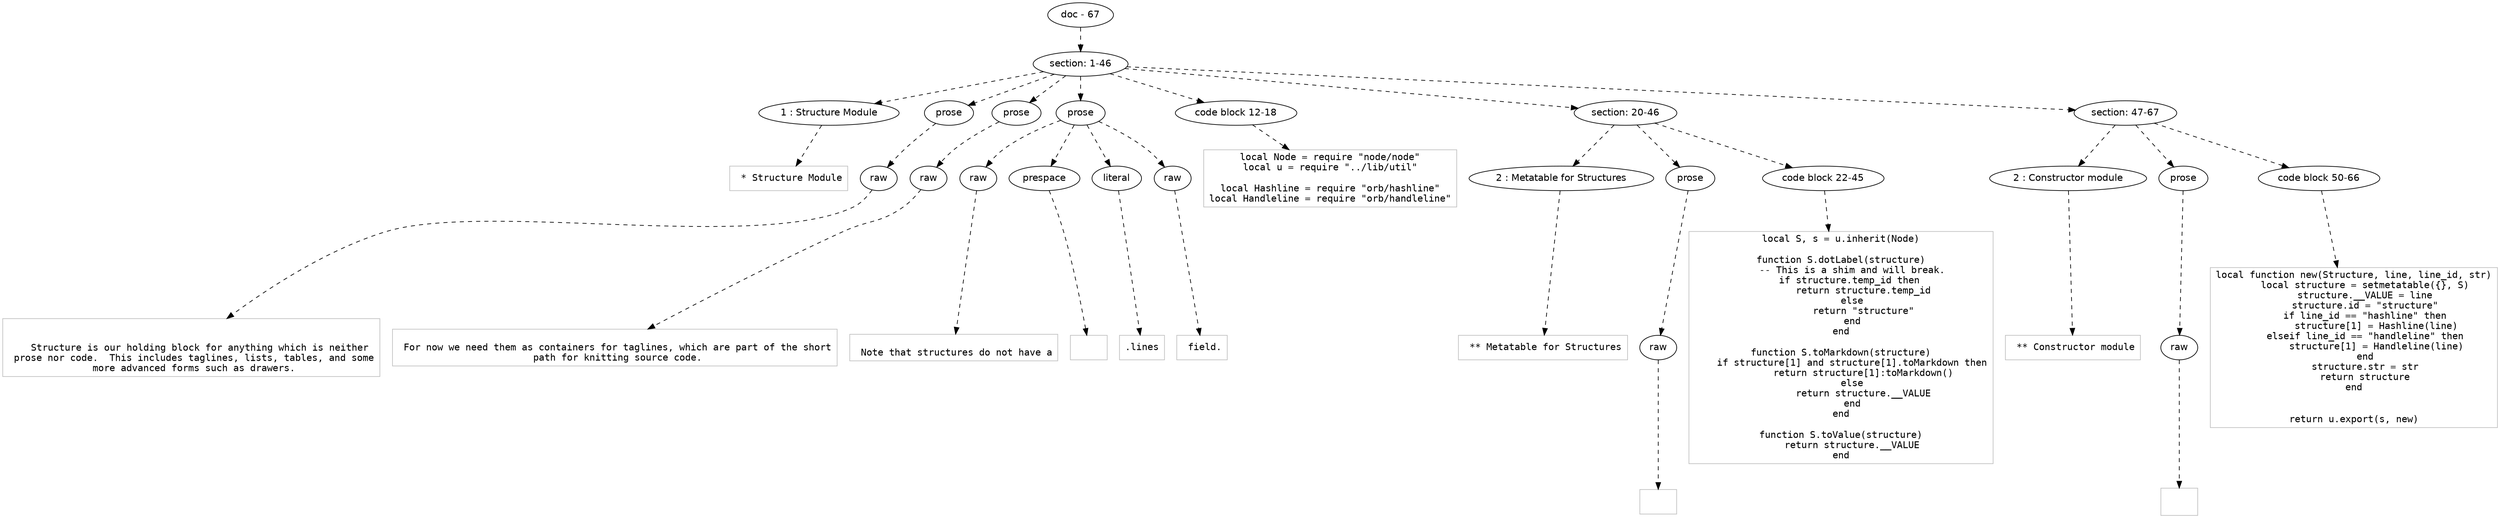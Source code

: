 digraph lpegNode {

node [fontname=Helvetica]
edge [style=dashed]

doc_0 [label="doc - 67"]


doc_0 -> { section_1}
{rank=same; section_1}

section_1 [label="section: 1-46"]


// END RANK doc_0

section_1 -> { header_2 prose_3 prose_4 prose_5 codeblock_6 section_7 section_8}
{rank=same; header_2 prose_3 prose_4 prose_5 codeblock_6 section_7 section_8}

header_2 [label="1 : Structure Module"]

prose_3 [label="prose"]

prose_4 [label="prose"]

prose_5 [label="prose"]

codeblock_6 [label="code block 12-18"]

section_7 [label="section: 20-46"]

section_8 [label="section: 47-67"]


// END RANK section_1

header_2 -> leaf_9
leaf_9  [color=Gray,shape=rectangle,fontname=Inconsolata,label=" * Structure Module"]
// END RANK header_2

prose_3 -> { raw_10}
{rank=same; raw_10}

raw_10 [label="raw"]


// END RANK prose_3

raw_10 -> leaf_11
leaf_11  [color=Gray,shape=rectangle,fontname=Inconsolata,label="

   Structure is our holding block for anything which is neither
 prose nor code.  This includes taglines, lists, tables, and some
 more advanced forms such as drawers.
"]
// END RANK raw_10

prose_4 -> { raw_12}
{rank=same; raw_12}

raw_12 [label="raw"]


// END RANK prose_4

raw_12 -> leaf_13
leaf_13  [color=Gray,shape=rectangle,fontname=Inconsolata,label="
 For now we need them as containers for taglines, which are part of the short
 path for knitting source code.
"]
// END RANK raw_12

prose_5 -> { raw_14 prespace_15 literal_16 raw_17}
{rank=same; raw_14 prespace_15 literal_16 raw_17}

raw_14 [label="raw"]

prespace_15 [label="prespace"]

literal_16 [label="literal"]

raw_17 [label="raw"]


// END RANK prose_5

raw_14 -> leaf_18
leaf_18  [color=Gray,shape=rectangle,fontname=Inconsolata,label="
 Note that structures do not have a"]
// END RANK raw_14

prespace_15 -> leaf_19
leaf_19  [color=Gray,shape=rectangle,fontname=Inconsolata,label=" "]
// END RANK prespace_15

literal_16 -> leaf_20
leaf_20  [color=Gray,shape=rectangle,fontname=Inconsolata,label=".lines"]
// END RANK literal_16

raw_17 -> leaf_21
leaf_21  [color=Gray,shape=rectangle,fontname=Inconsolata,label=" field.
"]
// END RANK raw_17

codeblock_6 -> leaf_22
leaf_22  [color=Gray,shape=rectangle,fontname=Inconsolata,label="local Node = require \"node/node\"
local u = require \"../lib/util\"

local Hashline = require \"orb/hashline\"
local Handleline = require \"orb/handleline\""]
// END RANK codeblock_6

section_7 -> { header_23 prose_24 codeblock_25}
{rank=same; header_23 prose_24 codeblock_25}

header_23 [label="2 : Metatable for Structures"]

prose_24 [label="prose"]

codeblock_25 [label="code block 22-45"]


// END RANK section_7

header_23 -> leaf_26
leaf_26  [color=Gray,shape=rectangle,fontname=Inconsolata,label=" ** Metatable for Structures"]
// END RANK header_23

prose_24 -> { raw_27}
{rank=same; raw_27}

raw_27 [label="raw"]


// END RANK prose_24

raw_27 -> leaf_28
leaf_28  [color=Gray,shape=rectangle,fontname=Inconsolata,label="
"]
// END RANK raw_27

codeblock_25 -> leaf_29
leaf_29  [color=Gray,shape=rectangle,fontname=Inconsolata,label="local S, s = u.inherit(Node)

function S.dotLabel(structure)
    -- This is a shim and will break.
    if structure.temp_id then 
        return structure.temp_id
    else
        return \"structure\"
    end
end

function S.toMarkdown(structure)
    if structure[1] and structure[1].toMarkdown then
        return structure[1]:toMarkdown()
    else
        return structure.__VALUE
    end
end

function S.toValue(structure)
    return structure.__VALUE
end"]
// END RANK codeblock_25

section_8 -> { header_30 prose_31 codeblock_32}
{rank=same; header_30 prose_31 codeblock_32}

header_30 [label="2 : Constructor module"]

prose_31 [label="prose"]

codeblock_32 [label="code block 50-66"]


// END RANK section_8

header_30 -> leaf_33
leaf_33  [color=Gray,shape=rectangle,fontname=Inconsolata,label=" ** Constructor module"]
// END RANK header_30

prose_31 -> { raw_34}
{rank=same; raw_34}

raw_34 [label="raw"]


// END RANK prose_31

raw_34 -> leaf_35
leaf_35  [color=Gray,shape=rectangle,fontname=Inconsolata,label="

"]
// END RANK raw_34

codeblock_32 -> leaf_36
leaf_36  [color=Gray,shape=rectangle,fontname=Inconsolata,label="local function new(Structure, line, line_id, str)
    local structure = setmetatable({}, S)
    structure.__VALUE = line
    structure.id = \"structure\"
    if line_id == \"hashline\" then
        structure[1] = Hashline(line)
    elseif line_id == \"handleline\" then
        structure[1] = Handleline(line)
    end
    structure.str = str
    return structure
end


return u.export(s, new)"]
// END RANK codeblock_32


}

